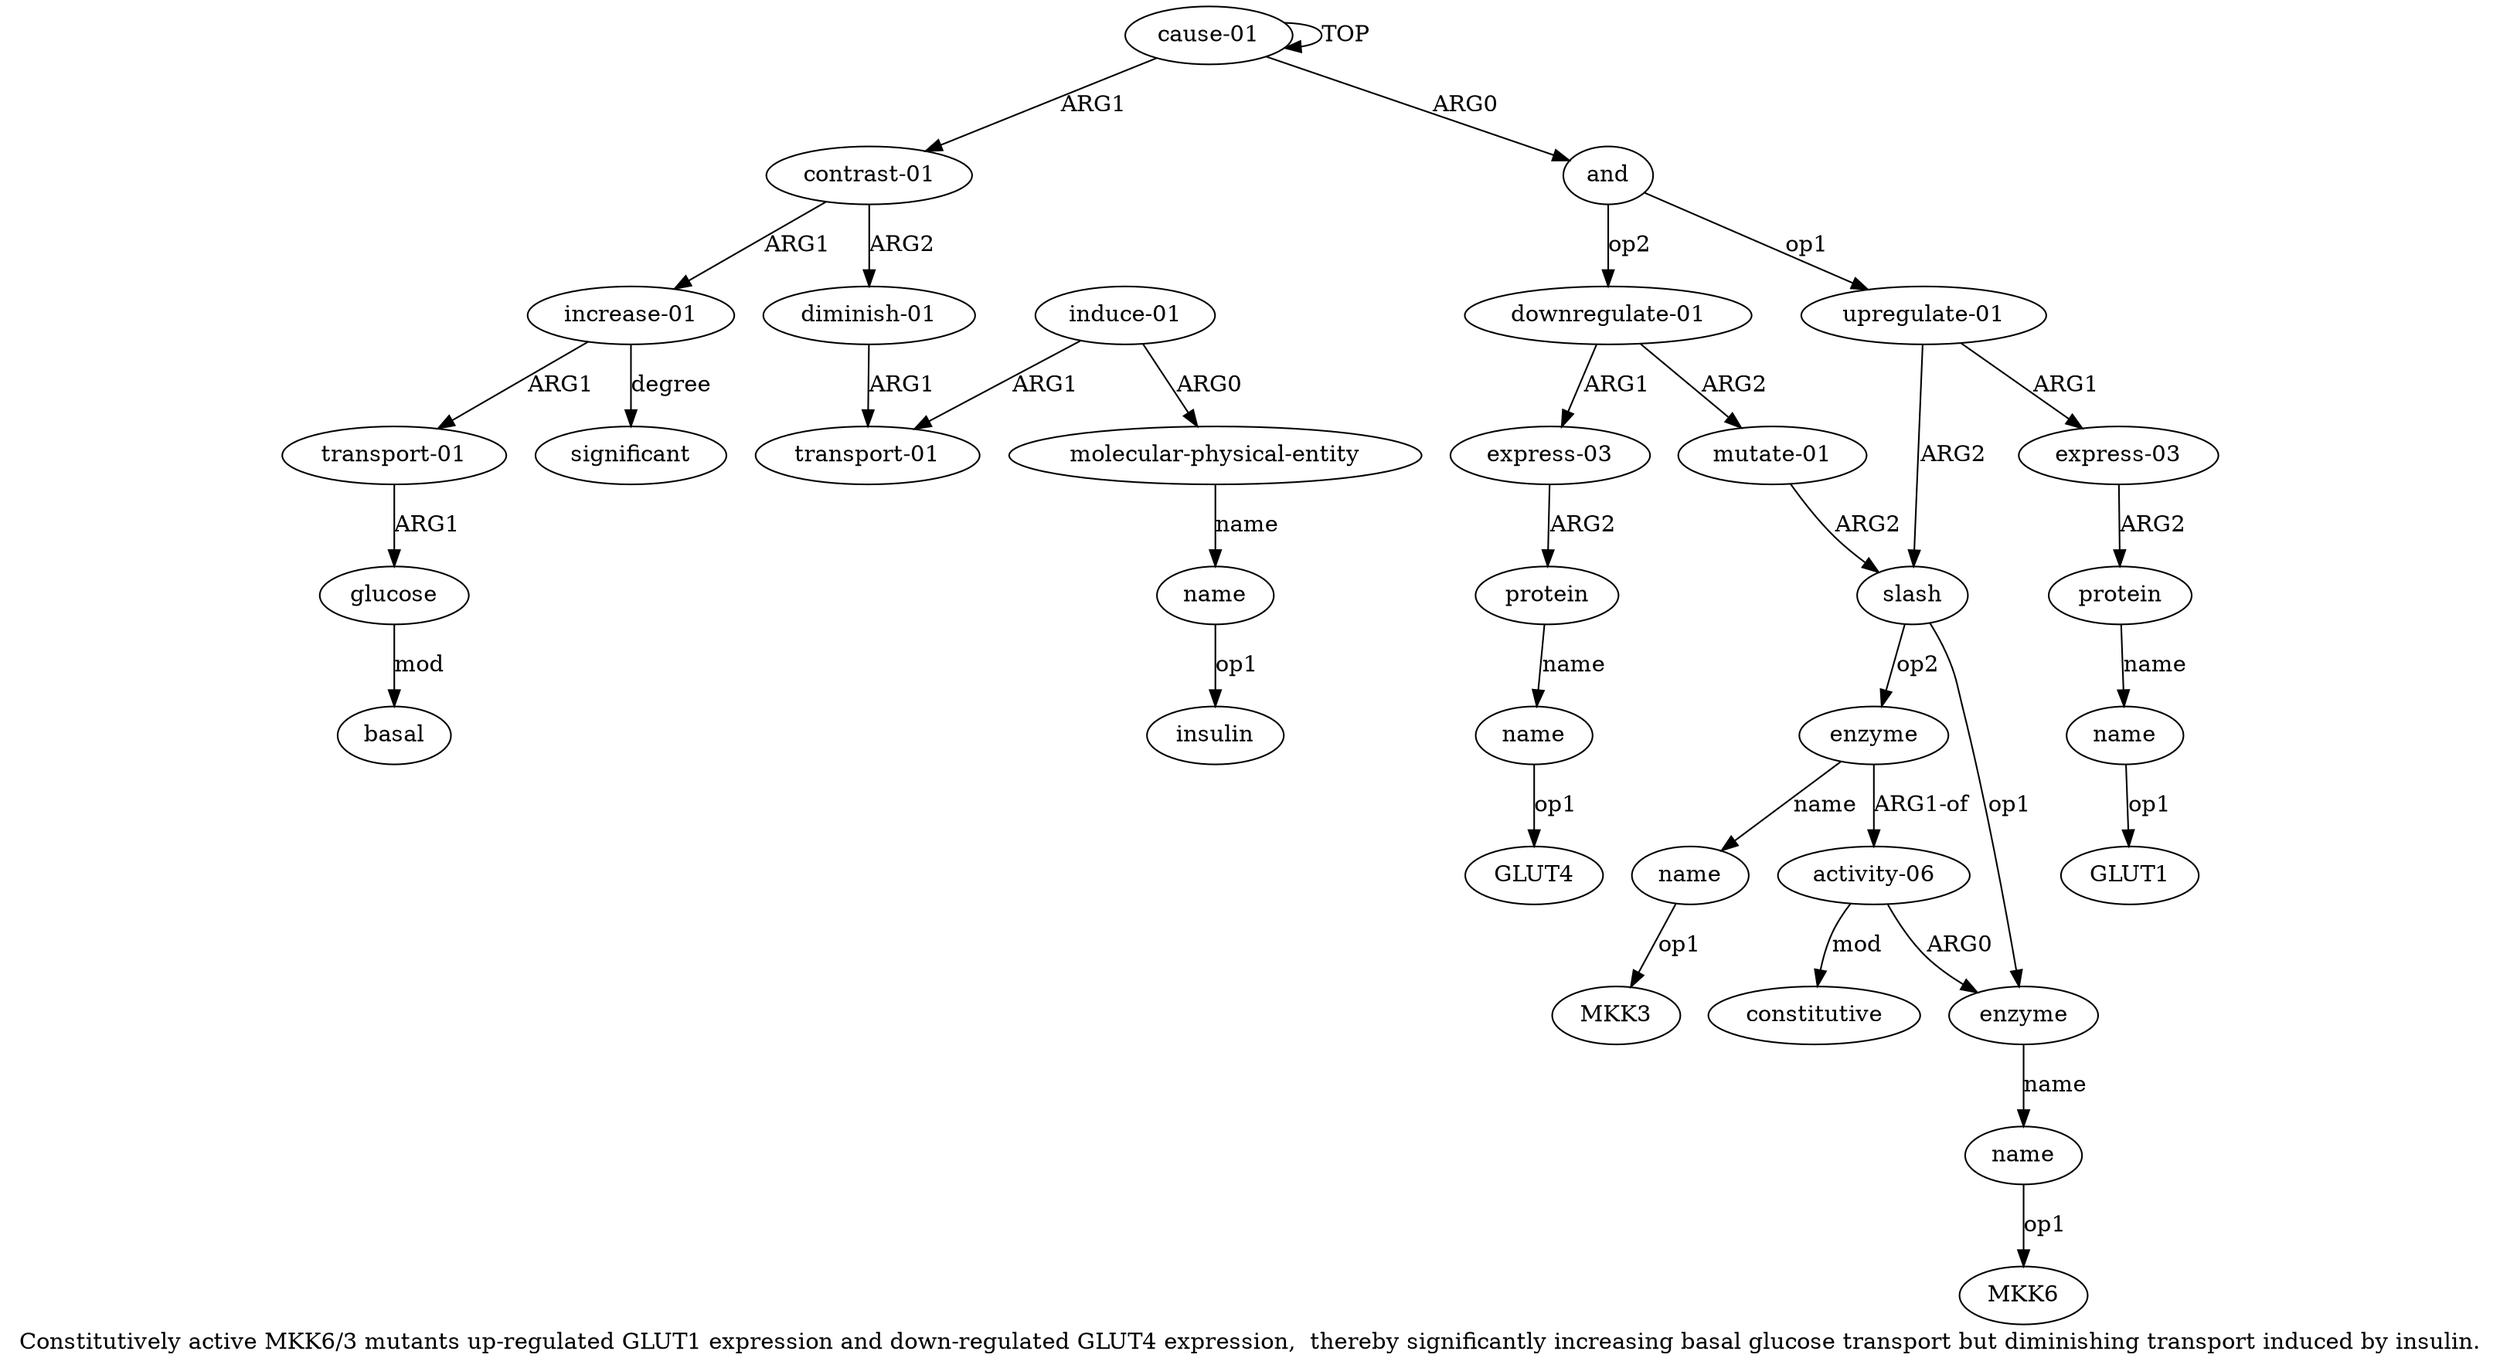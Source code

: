 digraph  {
	graph [label="Constitutively active MKK6/3 mutants up-regulated GLUT1 expression and down-regulated GLUT4 expression,  thereby significantly increasing \
basal glucose transport but diminishing transport induced by insulin."];
	node [label="\N"];
	a20	 [color=black,
		gold_ind=20,
		gold_label="transport-01",
		label="transport-01",
		test_ind=20,
		test_label="transport-01"];
	a21	 [color=black,
		gold_ind=21,
		gold_label=glucose,
		label=glucose,
		test_ind=21,
		test_label=glucose];
	a20 -> a21 [key=0,
	color=black,
	gold_label=ARG1,
	label=ARG1,
	test_label=ARG1];
a22 [color=black,
	gold_ind=22,
	gold_label=basal,
	label=basal,
	test_ind=22,
	test_label=basal];
a21 -> a22 [key=0,
color=black,
gold_label=mod,
label=mod,
test_label=mod];
a23 [color=black,
gold_ind=23,
gold_label=significant,
label=significant,
test_ind=23,
test_label=significant];
a24 [color=black,
gold_ind=24,
gold_label="diminish-01",
label="diminish-01",
test_ind=24,
test_label="diminish-01"];
a25 [color=black,
gold_ind=25,
gold_label="transport-01",
label="transport-01",
test_ind=25,
test_label="transport-01"];
a24 -> a25 [key=0,
color=black,
gold_label=ARG1,
label=ARG1,
test_label=ARG1];
a26 [color=black,
gold_ind=26,
gold_label="induce-01",
label="induce-01",
test_ind=26,
test_label="induce-01"];
a26 -> a25 [key=0,
color=black,
gold_label=ARG1,
label=ARG1,
test_label=ARG1];
a27 [color=black,
gold_ind=27,
gold_label="molecular-physical-entity",
label="molecular-physical-entity",
test_ind=27,
test_label="molecular-physical-entity"];
a26 -> a27 [key=0,
color=black,
gold_label=ARG0,
label=ARG0,
test_label=ARG0];
a28 [color=black,
gold_ind=28,
gold_label=name,
label=name,
test_ind=28,
test_label=name];
a27 -> a28 [key=0,
color=black,
gold_label=name,
label=name,
test_label=name];
"a28 insulin" [color=black,
gold_ind=-1,
gold_label=insulin,
label=insulin,
test_ind=-1,
test_label=insulin];
a28 -> "a28 insulin" [key=0,
color=black,
gold_label=op1,
label=op1,
test_label=op1];
"a12 MKK3" [color=black,
gold_ind=-1,
gold_label=MKK3,
label=MKK3,
test_ind=-1,
test_label=MKK3];
"a8 MKK6" [color=black,
gold_ind=-1,
gold_label=MKK6,
label=MKK6,
test_ind=-1,
test_label=MKK6];
"a5 GLUT1" [color=black,
gold_ind=-1,
gold_label=GLUT1,
label=GLUT1,
test_ind=-1,
test_label=GLUT1];
"a17 GLUT4" [color=black,
gold_ind=-1,
gold_label=GLUT4,
label=GLUT4,
test_ind=-1,
test_label=GLUT4];
a15 [color=black,
gold_ind=15,
gold_label="express-03",
label="express-03",
test_ind=15,
test_label="express-03"];
a16 [color=black,
gold_ind=16,
gold_label=protein,
label=protein,
test_ind=16,
test_label=protein];
a15 -> a16 [key=0,
color=black,
gold_label=ARG2,
label=ARG2,
test_label=ARG2];
a14 [color=black,
gold_ind=14,
gold_label="downregulate-01",
label="downregulate-01",
test_ind=14,
test_label="downregulate-01"];
a14 -> a15 [key=0,
color=black,
gold_label=ARG1,
label=ARG1,
test_label=ARG1];
a13 [color=black,
gold_ind=13,
gold_label="mutate-01",
label="mutate-01",
test_ind=13,
test_label="mutate-01"];
a14 -> a13 [key=0,
color=black,
gold_label=ARG2,
label=ARG2,
test_label=ARG2];
a17 [color=black,
gold_ind=17,
gold_label=name,
label=name,
test_ind=17,
test_label=name];
a17 -> "a17 GLUT4" [key=0,
color=black,
gold_label=op1,
label=op1,
test_label=op1];
a16 -> a17 [key=0,
color=black,
gold_label=name,
label=name,
test_label=name];
a11 [color=black,
gold_ind=11,
gold_label=enzyme,
label=enzyme,
test_ind=11,
test_label=enzyme];
a12 [color=black,
gold_ind=12,
gold_label=name,
label=name,
test_ind=12,
test_label=name];
a11 -> a12 [key=0,
color=black,
gold_label=name,
label=name,
test_label=name];
a9 [color=black,
gold_ind=9,
gold_label="activity-06",
label="activity-06",
test_ind=9,
test_label="activity-06"];
a11 -> a9 [key=0,
color=black,
gold_label="ARG1-of",
label="ARG1-of",
test_label="ARG1-of"];
a10 [color=black,
gold_ind=10,
gold_label=constitutive,
label=constitutive,
test_ind=10,
test_label=constitutive];
a6 [color=black,
gold_ind=6,
gold_label=slash,
label=slash,
test_ind=6,
test_label=slash];
a13 -> a6 [key=0,
color=black,
gold_label=ARG2,
label=ARG2,
test_label=ARG2];
a12 -> "a12 MKK3" [key=0,
color=black,
gold_label=op1,
label=op1,
test_label=op1];
a19 [color=black,
gold_ind=19,
gold_label="increase-01",
label="increase-01",
test_ind=19,
test_label="increase-01"];
a19 -> a20 [key=0,
color=black,
gold_label=ARG1,
label=ARG1,
test_label=ARG1];
a19 -> a23 [key=0,
color=black,
gold_label=degree,
label=degree,
test_label=degree];
a18 [color=black,
gold_ind=18,
gold_label="contrast-01",
label="contrast-01",
test_ind=18,
test_label="contrast-01"];
a18 -> a24 [key=0,
color=black,
gold_label=ARG2,
label=ARG2,
test_label=ARG2];
a18 -> a19 [key=0,
color=black,
gold_label=ARG1,
label=ARG1,
test_label=ARG1];
a1 [color=black,
gold_ind=1,
gold_label=and,
label=and,
test_ind=1,
test_label=and];
a1 -> a14 [key=0,
color=black,
gold_label=op2,
label=op2,
test_label=op2];
a2 [color=black,
gold_ind=2,
gold_label="upregulate-01",
label="upregulate-01",
test_ind=2,
test_label="upregulate-01"];
a1 -> a2 [key=0,
color=black,
gold_label=op1,
label=op1,
test_label=op1];
a0 [color=black,
gold_ind=0,
gold_label="cause-01",
label="cause-01",
test_ind=0,
test_label="cause-01"];
a0 -> a18 [key=0,
color=black,
gold_label=ARG1,
label=ARG1,
test_label=ARG1];
a0 -> a1 [key=0,
color=black,
gold_label=ARG0,
label=ARG0,
test_label=ARG0];
a0 -> a0 [key=0,
color=black,
gold_label=TOP,
label=TOP,
test_label=TOP];
a3 [color=black,
gold_ind=3,
gold_label="express-03",
label="express-03",
test_ind=3,
test_label="express-03"];
a4 [color=black,
gold_ind=4,
gold_label=protein,
label=protein,
test_ind=4,
test_label=protein];
a3 -> a4 [key=0,
color=black,
gold_label=ARG2,
label=ARG2,
test_label=ARG2];
a2 -> a3 [key=0,
color=black,
gold_label=ARG1,
label=ARG1,
test_label=ARG1];
a2 -> a6 [key=0,
color=black,
gold_label=ARG2,
label=ARG2,
test_label=ARG2];
a5 [color=black,
gold_ind=5,
gold_label=name,
label=name,
test_ind=5,
test_label=name];
a5 -> "a5 GLUT1" [key=0,
color=black,
gold_label=op1,
label=op1,
test_label=op1];
a4 -> a5 [key=0,
color=black,
gold_label=name,
label=name,
test_label=name];
a7 [color=black,
gold_ind=7,
gold_label=enzyme,
label=enzyme,
test_ind=7,
test_label=enzyme];
a8 [color=black,
gold_ind=8,
gold_label=name,
label=name,
test_ind=8,
test_label=name];
a7 -> a8 [key=0,
color=black,
gold_label=name,
label=name,
test_label=name];
a6 -> a11 [key=0,
color=black,
gold_label=op2,
label=op2,
test_label=op2];
a6 -> a7 [key=0,
color=black,
gold_label=op1,
label=op1,
test_label=op1];
a9 -> a10 [key=0,
color=black,
gold_label=mod,
label=mod,
test_label=mod];
a9 -> a7 [key=0,
color=black,
gold_label=ARG0,
label=ARG0,
test_label=ARG0];
a8 -> "a8 MKK6" [key=0,
color=black,
gold_label=op1,
label=op1,
test_label=op1];
}
